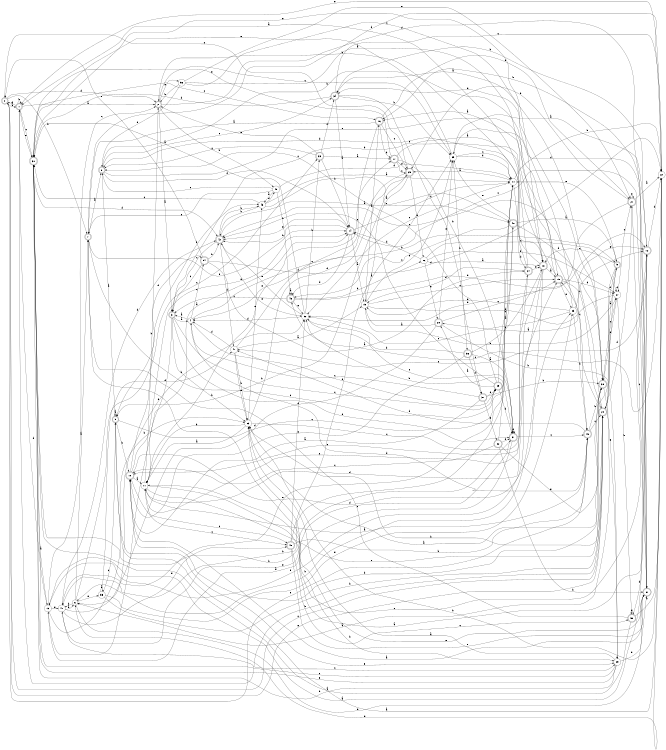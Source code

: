digraph n46_4 {
__start0 [label="" shape="none"];

rankdir=LR;
size="8,5";

s0 [style="rounded,filled", color="black", fillcolor="white" shape="doublecircle", label="0"];
s1 [style="rounded,filled", color="black", fillcolor="white" shape="doublecircle", label="1"];
s2 [style="rounded,filled", color="black", fillcolor="white" shape="doublecircle", label="2"];
s3 [style="rounded,filled", color="black", fillcolor="white" shape="doublecircle", label="3"];
s4 [style="filled", color="black", fillcolor="white" shape="circle", label="4"];
s5 [style="rounded,filled", color="black", fillcolor="white" shape="doublecircle", label="5"];
s6 [style="filled", color="black", fillcolor="white" shape="circle", label="6"];
s7 [style="rounded,filled", color="black", fillcolor="white" shape="doublecircle", label="7"];
s8 [style="rounded,filled", color="black", fillcolor="white" shape="doublecircle", label="8"];
s9 [style="rounded,filled", color="black", fillcolor="white" shape="doublecircle", label="9"];
s10 [style="rounded,filled", color="black", fillcolor="white" shape="doublecircle", label="10"];
s11 [style="filled", color="black", fillcolor="white" shape="circle", label="11"];
s12 [style="rounded,filled", color="black", fillcolor="white" shape="doublecircle", label="12"];
s13 [style="filled", color="black", fillcolor="white" shape="circle", label="13"];
s14 [style="rounded,filled", color="black", fillcolor="white" shape="doublecircle", label="14"];
s15 [style="filled", color="black", fillcolor="white" shape="circle", label="15"];
s16 [style="rounded,filled", color="black", fillcolor="white" shape="doublecircle", label="16"];
s17 [style="rounded,filled", color="black", fillcolor="white" shape="doublecircle", label="17"];
s18 [style="rounded,filled", color="black", fillcolor="white" shape="doublecircle", label="18"];
s19 [style="rounded,filled", color="black", fillcolor="white" shape="doublecircle", label="19"];
s20 [style="rounded,filled", color="black", fillcolor="white" shape="doublecircle", label="20"];
s21 [style="rounded,filled", color="black", fillcolor="white" shape="doublecircle", label="21"];
s22 [style="filled", color="black", fillcolor="white" shape="circle", label="22"];
s23 [style="filled", color="black", fillcolor="white" shape="circle", label="23"];
s24 [style="rounded,filled", color="black", fillcolor="white" shape="doublecircle", label="24"];
s25 [style="rounded,filled", color="black", fillcolor="white" shape="doublecircle", label="25"];
s26 [style="filled", color="black", fillcolor="white" shape="circle", label="26"];
s27 [style="filled", color="black", fillcolor="white" shape="circle", label="27"];
s28 [style="rounded,filled", color="black", fillcolor="white" shape="doublecircle", label="28"];
s29 [style="filled", color="black", fillcolor="white" shape="circle", label="29"];
s30 [style="rounded,filled", color="black", fillcolor="white" shape="doublecircle", label="30"];
s31 [style="rounded,filled", color="black", fillcolor="white" shape="doublecircle", label="31"];
s32 [style="filled", color="black", fillcolor="white" shape="circle", label="32"];
s33 [style="rounded,filled", color="black", fillcolor="white" shape="doublecircle", label="33"];
s34 [style="rounded,filled", color="black", fillcolor="white" shape="doublecircle", label="34"];
s35 [style="filled", color="black", fillcolor="white" shape="circle", label="35"];
s36 [style="rounded,filled", color="black", fillcolor="white" shape="doublecircle", label="36"];
s37 [style="rounded,filled", color="black", fillcolor="white" shape="doublecircle", label="37"];
s38 [style="rounded,filled", color="black", fillcolor="white" shape="doublecircle", label="38"];
s39 [style="rounded,filled", color="black", fillcolor="white" shape="doublecircle", label="39"];
s40 [style="rounded,filled", color="black", fillcolor="white" shape="doublecircle", label="40"];
s41 [style="filled", color="black", fillcolor="white" shape="circle", label="41"];
s42 [style="rounded,filled", color="black", fillcolor="white" shape="doublecircle", label="42"];
s43 [style="filled", color="black", fillcolor="white" shape="circle", label="43"];
s44 [style="filled", color="black", fillcolor="white" shape="circle", label="44"];
s45 [style="filled", color="black", fillcolor="white" shape="circle", label="45"];
s46 [style="rounded,filled", color="black", fillcolor="white" shape="doublecircle", label="46"];
s47 [style="filled", color="black", fillcolor="white" shape="circle", label="47"];
s48 [style="rounded,filled", color="black", fillcolor="white" shape="doublecircle", label="48"];
s49 [style="rounded,filled", color="black", fillcolor="white" shape="doublecircle", label="49"];
s50 [style="rounded,filled", color="black", fillcolor="white" shape="doublecircle", label="50"];
s51 [style="rounded,filled", color="black", fillcolor="white" shape="doublecircle", label="51"];
s52 [style="rounded,filled", color="black", fillcolor="white" shape="doublecircle", label="52"];
s53 [style="filled", color="black", fillcolor="white" shape="circle", label="53"];
s54 [style="rounded,filled", color="black", fillcolor="white" shape="doublecircle", label="54"];
s55 [style="filled", color="black", fillcolor="white" shape="circle", label="55"];
s56 [style="filled", color="black", fillcolor="white" shape="circle", label="56"];
s0 -> s1 [label="a"];
s0 -> s7 [label="b"];
s0 -> s20 [label="c"];
s0 -> s2 [label="d"];
s0 -> s20 [label="e"];
s1 -> s2 [label="a"];
s1 -> s1 [label="b"];
s1 -> s30 [label="c"];
s1 -> s0 [label="d"];
s1 -> s30 [label="e"];
s2 -> s3 [label="a"];
s2 -> s45 [label="b"];
s2 -> s35 [label="c"];
s2 -> s51 [label="d"];
s2 -> s56 [label="e"];
s3 -> s4 [label="a"];
s3 -> s23 [label="b"];
s3 -> s39 [label="c"];
s3 -> s31 [label="d"];
s3 -> s11 [label="e"];
s4 -> s3 [label="a"];
s4 -> s5 [label="b"];
s4 -> s54 [label="c"];
s4 -> s49 [label="d"];
s4 -> s39 [label="e"];
s5 -> s6 [label="a"];
s5 -> s23 [label="b"];
s5 -> s18 [label="c"];
s5 -> s20 [label="d"];
s5 -> s44 [label="e"];
s6 -> s7 [label="a"];
s6 -> s41 [label="b"];
s6 -> s33 [label="c"];
s6 -> s51 [label="d"];
s6 -> s55 [label="e"];
s7 -> s8 [label="a"];
s7 -> s29 [label="b"];
s7 -> s39 [label="c"];
s7 -> s22 [label="d"];
s7 -> s14 [label="e"];
s8 -> s9 [label="a"];
s8 -> s19 [label="b"];
s8 -> s34 [label="c"];
s8 -> s14 [label="d"];
s8 -> s49 [label="e"];
s9 -> s9 [label="a"];
s9 -> s10 [label="b"];
s9 -> s44 [label="c"];
s9 -> s54 [label="d"];
s9 -> s29 [label="e"];
s10 -> s11 [label="a"];
s10 -> s43 [label="b"];
s10 -> s48 [label="c"];
s10 -> s53 [label="d"];
s10 -> s14 [label="e"];
s11 -> s12 [label="a"];
s11 -> s2 [label="b"];
s11 -> s48 [label="c"];
s11 -> s19 [label="d"];
s11 -> s20 [label="e"];
s12 -> s13 [label="a"];
s12 -> s34 [label="b"];
s12 -> s47 [label="c"];
s12 -> s22 [label="d"];
s12 -> s11 [label="e"];
s13 -> s14 [label="a"];
s13 -> s23 [label="b"];
s13 -> s2 [label="c"];
s13 -> s1 [label="d"];
s13 -> s41 [label="e"];
s14 -> s15 [label="a"];
s14 -> s42 [label="b"];
s14 -> s44 [label="c"];
s14 -> s46 [label="d"];
s14 -> s42 [label="e"];
s15 -> s16 [label="a"];
s15 -> s27 [label="b"];
s15 -> s19 [label="c"];
s15 -> s12 [label="d"];
s15 -> s35 [label="e"];
s16 -> s7 [label="a"];
s16 -> s17 [label="b"];
s16 -> s25 [label="c"];
s16 -> s21 [label="d"];
s16 -> s11 [label="e"];
s17 -> s18 [label="a"];
s17 -> s31 [label="b"];
s17 -> s25 [label="c"];
s17 -> s25 [label="d"];
s17 -> s30 [label="e"];
s18 -> s19 [label="a"];
s18 -> s6 [label="b"];
s18 -> s10 [label="c"];
s18 -> s8 [label="d"];
s18 -> s13 [label="e"];
s19 -> s16 [label="a"];
s19 -> s3 [label="b"];
s19 -> s20 [label="c"];
s19 -> s27 [label="d"];
s19 -> s53 [label="e"];
s20 -> s5 [label="a"];
s20 -> s1 [label="b"];
s20 -> s19 [label="c"];
s20 -> s21 [label="d"];
s20 -> s42 [label="e"];
s21 -> s22 [label="a"];
s21 -> s25 [label="b"];
s21 -> s51 [label="c"];
s21 -> s32 [label="d"];
s21 -> s21 [label="e"];
s22 -> s9 [label="a"];
s22 -> s23 [label="b"];
s22 -> s46 [label="c"];
s22 -> s6 [label="d"];
s22 -> s1 [label="e"];
s23 -> s11 [label="a"];
s23 -> s11 [label="b"];
s23 -> s24 [label="c"];
s23 -> s25 [label="d"];
s23 -> s43 [label="e"];
s24 -> s1 [label="a"];
s24 -> s2 [label="b"];
s24 -> s10 [label="c"];
s24 -> s15 [label="d"];
s24 -> s18 [label="e"];
s25 -> s15 [label="a"];
s25 -> s9 [label="b"];
s25 -> s0 [label="c"];
s25 -> s4 [label="d"];
s25 -> s26 [label="e"];
s26 -> s18 [label="a"];
s26 -> s27 [label="b"];
s26 -> s27 [label="c"];
s26 -> s14 [label="d"];
s26 -> s28 [label="e"];
s27 -> s28 [label="a"];
s27 -> s50 [label="b"];
s27 -> s21 [label="c"];
s27 -> s27 [label="d"];
s27 -> s38 [label="e"];
s28 -> s15 [label="a"];
s28 -> s29 [label="b"];
s28 -> s19 [label="c"];
s28 -> s6 [label="d"];
s28 -> s35 [label="e"];
s29 -> s23 [label="a"];
s29 -> s30 [label="b"];
s29 -> s30 [label="c"];
s29 -> s51 [label="d"];
s29 -> s30 [label="e"];
s30 -> s13 [label="a"];
s30 -> s31 [label="b"];
s30 -> s16 [label="c"];
s30 -> s42 [label="d"];
s30 -> s18 [label="e"];
s31 -> s13 [label="a"];
s31 -> s32 [label="b"];
s31 -> s49 [label="c"];
s31 -> s31 [label="d"];
s31 -> s41 [label="e"];
s32 -> s30 [label="a"];
s32 -> s33 [label="b"];
s32 -> s31 [label="c"];
s32 -> s4 [label="d"];
s32 -> s42 [label="e"];
s33 -> s17 [label="a"];
s33 -> s14 [label="b"];
s33 -> s8 [label="c"];
s33 -> s34 [label="d"];
s33 -> s2 [label="e"];
s34 -> s14 [label="a"];
s34 -> s35 [label="b"];
s34 -> s22 [label="c"];
s34 -> s30 [label="d"];
s34 -> s37 [label="e"];
s35 -> s12 [label="a"];
s35 -> s36 [label="b"];
s35 -> s44 [label="c"];
s35 -> s44 [label="d"];
s35 -> s30 [label="e"];
s36 -> s31 [label="a"];
s36 -> s32 [label="b"];
s36 -> s18 [label="c"];
s36 -> s37 [label="d"];
s36 -> s10 [label="e"];
s37 -> s10 [label="a"];
s37 -> s38 [label="b"];
s37 -> s4 [label="c"];
s37 -> s39 [label="d"];
s37 -> s52 [label="e"];
s38 -> s23 [label="a"];
s38 -> s10 [label="b"];
s38 -> s27 [label="c"];
s38 -> s34 [label="d"];
s38 -> s29 [label="e"];
s39 -> s28 [label="a"];
s39 -> s40 [label="b"];
s39 -> s8 [label="c"];
s39 -> s31 [label="d"];
s39 -> s42 [label="e"];
s40 -> s5 [label="a"];
s40 -> s41 [label="b"];
s40 -> s46 [label="c"];
s40 -> s38 [label="d"];
s40 -> s35 [label="e"];
s41 -> s6 [label="a"];
s41 -> s32 [label="b"];
s41 -> s29 [label="c"];
s41 -> s42 [label="d"];
s41 -> s48 [label="e"];
s42 -> s40 [label="a"];
s42 -> s43 [label="b"];
s42 -> s3 [label="c"];
s42 -> s47 [label="d"];
s42 -> s32 [label="e"];
s43 -> s44 [label="a"];
s43 -> s42 [label="b"];
s43 -> s30 [label="c"];
s43 -> s45 [label="d"];
s43 -> s40 [label="e"];
s44 -> s25 [label="a"];
s44 -> s22 [label="b"];
s44 -> s32 [label="c"];
s44 -> s24 [label="d"];
s44 -> s41 [label="e"];
s45 -> s43 [label="a"];
s45 -> s46 [label="b"];
s45 -> s8 [label="c"];
s45 -> s44 [label="d"];
s45 -> s7 [label="e"];
s46 -> s46 [label="a"];
s46 -> s26 [label="b"];
s46 -> s3 [label="c"];
s46 -> s12 [label="d"];
s46 -> s32 [label="e"];
s47 -> s15 [label="a"];
s47 -> s23 [label="b"];
s47 -> s17 [label="c"];
s47 -> s4 [label="d"];
s47 -> s23 [label="e"];
s48 -> s35 [label="a"];
s48 -> s49 [label="b"];
s48 -> s50 [label="c"];
s48 -> s32 [label="d"];
s48 -> s51 [label="e"];
s49 -> s11 [label="a"];
s49 -> s38 [label="b"];
s49 -> s20 [label="c"];
s49 -> s47 [label="d"];
s49 -> s0 [label="e"];
s50 -> s30 [label="a"];
s50 -> s22 [label="b"];
s50 -> s7 [label="c"];
s50 -> s12 [label="d"];
s50 -> s50 [label="e"];
s51 -> s10 [label="a"];
s51 -> s16 [label="b"];
s51 -> s14 [label="c"];
s51 -> s35 [label="d"];
s51 -> s23 [label="e"];
s52 -> s44 [label="a"];
s52 -> s51 [label="b"];
s52 -> s11 [label="c"];
s52 -> s31 [label="d"];
s52 -> s38 [label="e"];
s53 -> s34 [label="a"];
s53 -> s49 [label="b"];
s53 -> s32 [label="c"];
s53 -> s15 [label="d"];
s53 -> s12 [label="e"];
s54 -> s24 [label="a"];
s54 -> s42 [label="b"];
s54 -> s3 [label="c"];
s54 -> s22 [label="d"];
s54 -> s0 [label="e"];
s55 -> s55 [label="a"];
s55 -> s20 [label="b"];
s55 -> s9 [label="c"];
s55 -> s47 [label="d"];
s55 -> s53 [label="e"];
s56 -> s18 [label="a"];
s56 -> s2 [label="b"];
s56 -> s38 [label="c"];
s56 -> s8 [label="d"];
s56 -> s21 [label="e"];

}